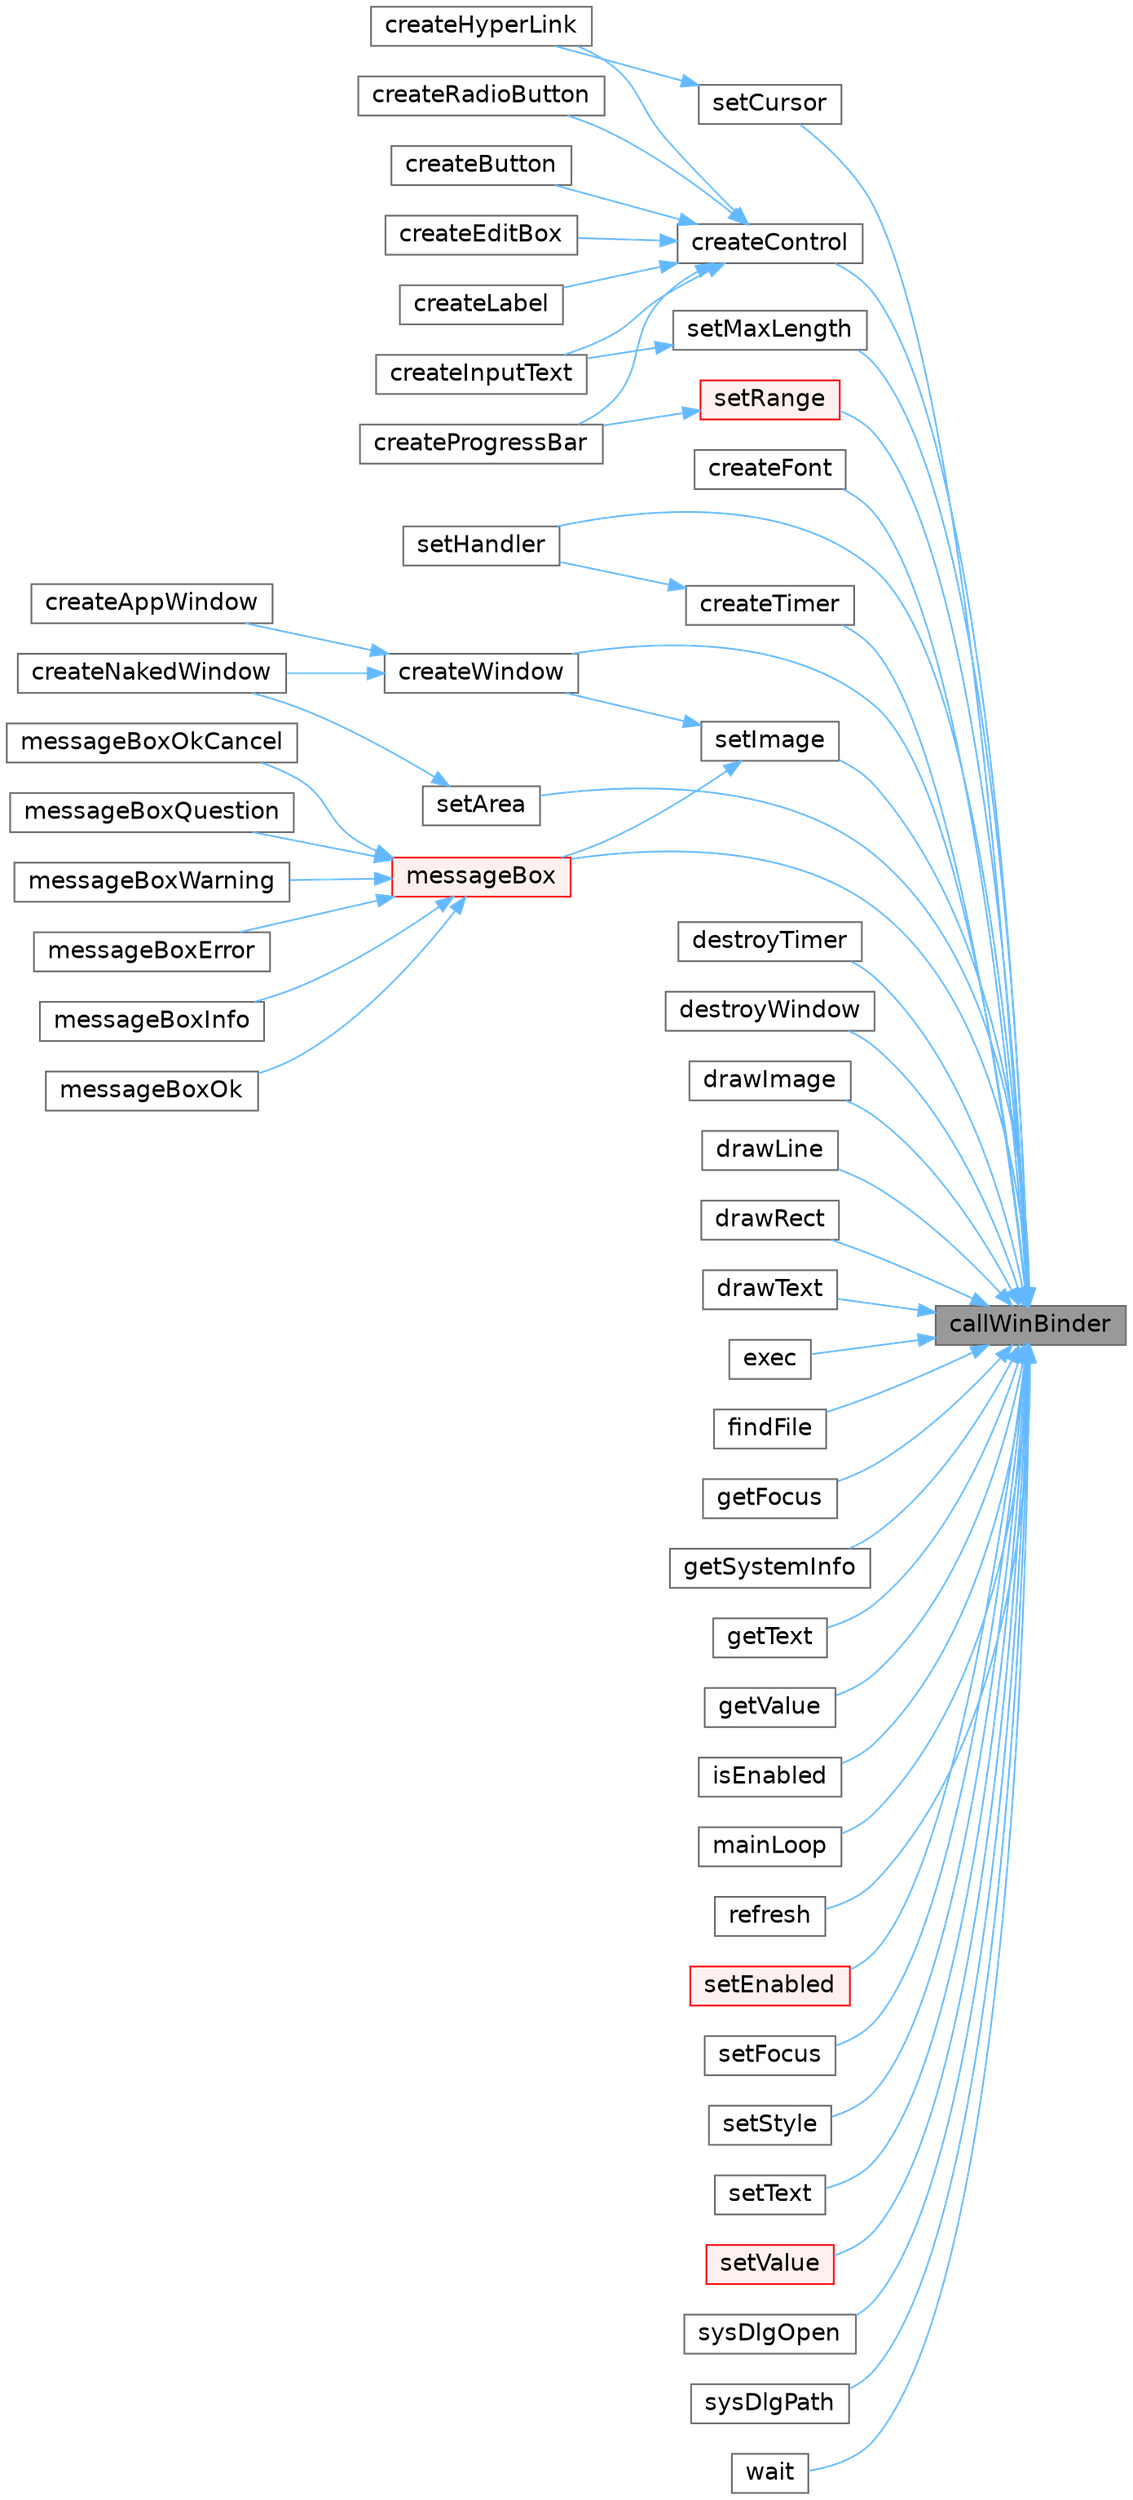 digraph "callWinBinder"
{
 // LATEX_PDF_SIZE
  bgcolor="transparent";
  edge [fontname=Helvetica,fontsize=14,labelfontname=Helvetica,labelfontsize=14];
  node [fontname=Helvetica,fontsize=14,shape=box,height=0.2,width=0.4];
  rankdir="RL";
  Node1 [id="Node000001",label="callWinBinder",height=0.2,width=0.4,color="gray40", fillcolor="grey60", style="filled", fontcolor="black",tooltip=" "];
  Node1 -> Node2 [id="edge1_Node000001_Node000002",dir="back",color="steelblue1",style="solid",tooltip=" "];
  Node2 [id="Node000002",label="createControl",height=0.2,width=0.4,color="grey40", fillcolor="white", style="filled",URL="$db/da5/classWinBinder.html#a6545cad6a94e3f95929eeca98ea88fab",tooltip=" "];
  Node2 -> Node3 [id="edge2_Node000002_Node000003",dir="back",color="steelblue1",style="solid",tooltip=" "];
  Node3 [id="Node000003",label="createButton",height=0.2,width=0.4,color="grey40", fillcolor="white", style="filled",URL="$db/da5/classWinBinder.html#a257298c1300e273b9d9d3fdaef6713d7",tooltip=" "];
  Node2 -> Node4 [id="edge3_Node000002_Node000004",dir="back",color="steelblue1",style="solid",tooltip=" "];
  Node4 [id="Node000004",label="createEditBox",height=0.2,width=0.4,color="grey40", fillcolor="white", style="filled",URL="$db/da5/classWinBinder.html#aa71bdd002e7532b3e5342111affb7fdf",tooltip=" "];
  Node2 -> Node5 [id="edge4_Node000002_Node000005",dir="back",color="steelblue1",style="solid",tooltip=" "];
  Node5 [id="Node000005",label="createHyperLink",height=0.2,width=0.4,color="grey40", fillcolor="white", style="filled",URL="$db/da5/classWinBinder.html#a8cdc4a0f9084b56af4cdfe79639c033c",tooltip=" "];
  Node2 -> Node6 [id="edge5_Node000002_Node000006",dir="back",color="steelblue1",style="solid",tooltip=" "];
  Node6 [id="Node000006",label="createInputText",height=0.2,width=0.4,color="grey40", fillcolor="white", style="filled",URL="$db/da5/classWinBinder.html#a4d502868d1a61c88d89bb14b0f2cf8a6",tooltip=" "];
  Node2 -> Node7 [id="edge6_Node000002_Node000007",dir="back",color="steelblue1",style="solid",tooltip=" "];
  Node7 [id="Node000007",label="createLabel",height=0.2,width=0.4,color="grey40", fillcolor="white", style="filled",URL="$db/da5/classWinBinder.html#acdb0c83e3e6d5c8ec61675448c8e377f",tooltip=" "];
  Node2 -> Node8 [id="edge7_Node000002_Node000008",dir="back",color="steelblue1",style="solid",tooltip=" "];
  Node8 [id="Node000008",label="createProgressBar",height=0.2,width=0.4,color="grey40", fillcolor="white", style="filled",URL="$db/da5/classWinBinder.html#a199792c1f6a882199ef76f64b4f67de0",tooltip=" "];
  Node2 -> Node9 [id="edge8_Node000002_Node000009",dir="back",color="steelblue1",style="solid",tooltip=" "];
  Node9 [id="Node000009",label="createRadioButton",height=0.2,width=0.4,color="grey40", fillcolor="white", style="filled",URL="$db/da5/classWinBinder.html#a93eb81a72cff0cc442853c65e06d4b85",tooltip=" "];
  Node1 -> Node10 [id="edge9_Node000001_Node000010",dir="back",color="steelblue1",style="solid",tooltip=" "];
  Node10 [id="Node000010",label="createFont",height=0.2,width=0.4,color="grey40", fillcolor="white", style="filled",URL="$db/da5/classWinBinder.html#a0c6d308d3d8e640a35bdaf58cfd8809c",tooltip=" "];
  Node1 -> Node11 [id="edge10_Node000001_Node000011",dir="back",color="steelblue1",style="solid",tooltip=" "];
  Node11 [id="Node000011",label="createTimer",height=0.2,width=0.4,color="grey40", fillcolor="white", style="filled",URL="$db/da5/classWinBinder.html#ad4b8e19347ad5e8051851939b5eea708",tooltip=" "];
  Node11 -> Node12 [id="edge11_Node000011_Node000012",dir="back",color="steelblue1",style="solid",tooltip=" "];
  Node12 [id="Node000012",label="setHandler",height=0.2,width=0.4,color="grey40", fillcolor="white", style="filled",URL="$db/da5/classWinBinder.html#a0b05f11c3c12cfbaa6e06add3028bae7",tooltip=" "];
  Node1 -> Node13 [id="edge12_Node000001_Node000013",dir="back",color="steelblue1",style="solid",tooltip=" "];
  Node13 [id="Node000013",label="createWindow",height=0.2,width=0.4,color="grey40", fillcolor="white", style="filled",URL="$db/da5/classWinBinder.html#ad64c18f071ca072c03c9773065e11aeb",tooltip=" "];
  Node13 -> Node14 [id="edge13_Node000013_Node000014",dir="back",color="steelblue1",style="solid",tooltip=" "];
  Node14 [id="Node000014",label="createAppWindow",height=0.2,width=0.4,color="grey40", fillcolor="white", style="filled",URL="$db/da5/classWinBinder.html#a4975e04fec391935b646d47c46dbd18d",tooltip=" "];
  Node13 -> Node15 [id="edge14_Node000013_Node000015",dir="back",color="steelblue1",style="solid",tooltip=" "];
  Node15 [id="Node000015",label="createNakedWindow",height=0.2,width=0.4,color="grey40", fillcolor="white", style="filled",URL="$db/da5/classWinBinder.html#a7eb7a3360e53e9db659e0179b30fe72e",tooltip=" "];
  Node1 -> Node16 [id="edge15_Node000001_Node000016",dir="back",color="steelblue1",style="solid",tooltip=" "];
  Node16 [id="Node000016",label="destroyTimer",height=0.2,width=0.4,color="grey40", fillcolor="white", style="filled",URL="$db/da5/classWinBinder.html#a2944b1c4faa9cb2a5ed2dee3bc4f0918",tooltip=" "];
  Node1 -> Node17 [id="edge16_Node000001_Node000017",dir="back",color="steelblue1",style="solid",tooltip=" "];
  Node17 [id="Node000017",label="destroyWindow",height=0.2,width=0.4,color="grey40", fillcolor="white", style="filled",URL="$db/da5/classWinBinder.html#aad9b4341f705cf1b7ec9c76468653cc6",tooltip=" "];
  Node1 -> Node18 [id="edge17_Node000001_Node000018",dir="back",color="steelblue1",style="solid",tooltip=" "];
  Node18 [id="Node000018",label="drawImage",height=0.2,width=0.4,color="grey40", fillcolor="white", style="filled",URL="$db/da5/classWinBinder.html#ada1ff4f6a9d905ddbf51272d5c38b7ff",tooltip=" "];
  Node1 -> Node19 [id="edge18_Node000001_Node000019",dir="back",color="steelblue1",style="solid",tooltip=" "];
  Node19 [id="Node000019",label="drawLine",height=0.2,width=0.4,color="grey40", fillcolor="white", style="filled",URL="$db/da5/classWinBinder.html#a109a4ff8fddc37affce5da3a363bb173",tooltip=" "];
  Node1 -> Node20 [id="edge19_Node000001_Node000020",dir="back",color="steelblue1",style="solid",tooltip=" "];
  Node20 [id="Node000020",label="drawRect",height=0.2,width=0.4,color="grey40", fillcolor="white", style="filled",URL="$db/da5/classWinBinder.html#a8cebce62fd96cc0f08550bc3ef17bdcc",tooltip=" "];
  Node1 -> Node21 [id="edge20_Node000001_Node000021",dir="back",color="steelblue1",style="solid",tooltip=" "];
  Node21 [id="Node000021",label="drawText",height=0.2,width=0.4,color="grey40", fillcolor="white", style="filled",URL="$db/da5/classWinBinder.html#a783c6900cf0e5b7eeb46f7b139ac05f8",tooltip=" "];
  Node1 -> Node22 [id="edge21_Node000001_Node000022",dir="back",color="steelblue1",style="solid",tooltip=" "];
  Node22 [id="Node000022",label="exec",height=0.2,width=0.4,color="grey40", fillcolor="white", style="filled",URL="$db/da5/classWinBinder.html#a96645fcac71111034660e35580beaeb0",tooltip=" "];
  Node1 -> Node23 [id="edge22_Node000001_Node000023",dir="back",color="steelblue1",style="solid",tooltip=" "];
  Node23 [id="Node000023",label="findFile",height=0.2,width=0.4,color="grey40", fillcolor="white", style="filled",URL="$db/da5/classWinBinder.html#a12a16ba66537e6273c56d0919d663660",tooltip=" "];
  Node1 -> Node24 [id="edge23_Node000001_Node000024",dir="back",color="steelblue1",style="solid",tooltip=" "];
  Node24 [id="Node000024",label="getFocus",height=0.2,width=0.4,color="grey40", fillcolor="white", style="filled",URL="$db/da5/classWinBinder.html#ae336bf78b137a69bbca0722ea40cb904",tooltip=" "];
  Node1 -> Node25 [id="edge24_Node000001_Node000025",dir="back",color="steelblue1",style="solid",tooltip=" "];
  Node25 [id="Node000025",label="getSystemInfo",height=0.2,width=0.4,color="grey40", fillcolor="white", style="filled",URL="$db/da5/classWinBinder.html#a4fca483f7bb8e43cd99849595763e741",tooltip=" "];
  Node1 -> Node26 [id="edge25_Node000001_Node000026",dir="back",color="steelblue1",style="solid",tooltip=" "];
  Node26 [id="Node000026",label="getText",height=0.2,width=0.4,color="grey40", fillcolor="white", style="filled",URL="$db/da5/classWinBinder.html#a51b40a63869ef29e1270a470b834cdb9",tooltip=" "];
  Node1 -> Node27 [id="edge26_Node000001_Node000027",dir="back",color="steelblue1",style="solid",tooltip=" "];
  Node27 [id="Node000027",label="getValue",height=0.2,width=0.4,color="grey40", fillcolor="white", style="filled",URL="$db/da5/classWinBinder.html#a088a4e37a03270759357ab480b804d69",tooltip=" "];
  Node1 -> Node28 [id="edge27_Node000001_Node000028",dir="back",color="steelblue1",style="solid",tooltip=" "];
  Node28 [id="Node000028",label="isEnabled",height=0.2,width=0.4,color="grey40", fillcolor="white", style="filled",URL="$db/da5/classWinBinder.html#a8d56f982a7ef7b0acaf8b733e3fee512",tooltip=" "];
  Node1 -> Node29 [id="edge28_Node000001_Node000029",dir="back",color="steelblue1",style="solid",tooltip=" "];
  Node29 [id="Node000029",label="mainLoop",height=0.2,width=0.4,color="grey40", fillcolor="white", style="filled",URL="$db/da5/classWinBinder.html#a8e3cac618ab33cd11314f6dd24ef3808",tooltip=" "];
  Node1 -> Node30 [id="edge29_Node000001_Node000030",dir="back",color="steelblue1",style="solid",tooltip=" "];
  Node30 [id="Node000030",label="messageBox",height=0.2,width=0.4,color="red", fillcolor="#FFF0F0", style="filled",URL="$db/da5/classWinBinder.html#a18321ed72ea2b46c1d8d1c823a7f138d",tooltip=" "];
  Node30 -> Node31 [id="edge30_Node000030_Node000031",dir="back",color="steelblue1",style="solid",tooltip=" "];
  Node31 [id="Node000031",label="messageBoxError",height=0.2,width=0.4,color="grey40", fillcolor="white", style="filled",URL="$db/da5/classWinBinder.html#a260276b5a4ccc0a55420533eb5fb4dd6",tooltip=" "];
  Node30 -> Node32 [id="edge31_Node000030_Node000032",dir="back",color="steelblue1",style="solid",tooltip=" "];
  Node32 [id="Node000032",label="messageBoxInfo",height=0.2,width=0.4,color="grey40", fillcolor="white", style="filled",URL="$db/da5/classWinBinder.html#a917f0254546bc5910cd202c1e8cc8bdf",tooltip=" "];
  Node30 -> Node33 [id="edge32_Node000030_Node000033",dir="back",color="steelblue1",style="solid",tooltip=" "];
  Node33 [id="Node000033",label="messageBoxOk",height=0.2,width=0.4,color="grey40", fillcolor="white", style="filled",URL="$db/da5/classWinBinder.html#a83c23c456625e0d13fbecfdc392c5b06",tooltip=" "];
  Node30 -> Node34 [id="edge33_Node000030_Node000034",dir="back",color="steelblue1",style="solid",tooltip=" "];
  Node34 [id="Node000034",label="messageBoxOkCancel",height=0.2,width=0.4,color="grey40", fillcolor="white", style="filled",URL="$db/da5/classWinBinder.html#ab8f7f79ec77819a4c65d7776eb512857",tooltip=" "];
  Node30 -> Node35 [id="edge34_Node000030_Node000035",dir="back",color="steelblue1",style="solid",tooltip=" "];
  Node35 [id="Node000035",label="messageBoxQuestion",height=0.2,width=0.4,color="grey40", fillcolor="white", style="filled",URL="$db/da5/classWinBinder.html#ac1f7e605a2b147db7ab47f3abbd8c4d3",tooltip=" "];
  Node30 -> Node36 [id="edge35_Node000030_Node000036",dir="back",color="steelblue1",style="solid",tooltip=" "];
  Node36 [id="Node000036",label="messageBoxWarning",height=0.2,width=0.4,color="grey40", fillcolor="white", style="filled",URL="$db/da5/classWinBinder.html#a7f2844c369aa5da44af01076f3917c14",tooltip=" "];
  Node1 -> Node39 [id="edge36_Node000001_Node000039",dir="back",color="steelblue1",style="solid",tooltip=" "];
  Node39 [id="Node000039",label="refresh",height=0.2,width=0.4,color="grey40", fillcolor="white", style="filled",URL="$db/da5/classWinBinder.html#a6f32e4b8f0dc1bd29de459e735904082",tooltip=" "];
  Node1 -> Node40 [id="edge37_Node000001_Node000040",dir="back",color="steelblue1",style="solid",tooltip=" "];
  Node40 [id="Node000040",label="setArea",height=0.2,width=0.4,color="grey40", fillcolor="white", style="filled",URL="$db/da5/classWinBinder.html#a5613c0a2ba80bffb0609d80eef6c4480",tooltip=" "];
  Node40 -> Node15 [id="edge38_Node000040_Node000015",dir="back",color="steelblue1",style="solid",tooltip=" "];
  Node1 -> Node41 [id="edge39_Node000001_Node000041",dir="back",color="steelblue1",style="solid",tooltip=" "];
  Node41 [id="Node000041",label="setCursor",height=0.2,width=0.4,color="grey40", fillcolor="white", style="filled",URL="$db/da5/classWinBinder.html#a00a1d86679b700f6da21f45d88023199",tooltip=" "];
  Node41 -> Node5 [id="edge40_Node000041_Node000005",dir="back",color="steelblue1",style="solid",tooltip=" "];
  Node1 -> Node42 [id="edge41_Node000001_Node000042",dir="back",color="steelblue1",style="solid",tooltip=" "];
  Node42 [id="Node000042",label="setEnabled",height=0.2,width=0.4,color="red", fillcolor="#FFF0F0", style="filled",URL="$db/da5/classWinBinder.html#afa8a0d38a261d067671454562bcf8f5d",tooltip=" "];
  Node1 -> Node44 [id="edge42_Node000001_Node000044",dir="back",color="steelblue1",style="solid",tooltip=" "];
  Node44 [id="Node000044",label="setFocus",height=0.2,width=0.4,color="grey40", fillcolor="white", style="filled",URL="$db/da5/classWinBinder.html#a7cf529110750a1851e263f035db2ff71",tooltip=" "];
  Node1 -> Node12 [id="edge43_Node000001_Node000012",dir="back",color="steelblue1",style="solid",tooltip=" "];
  Node1 -> Node45 [id="edge44_Node000001_Node000045",dir="back",color="steelblue1",style="solid",tooltip=" "];
  Node45 [id="Node000045",label="setImage",height=0.2,width=0.4,color="grey40", fillcolor="white", style="filled",URL="$db/da5/classWinBinder.html#a46517726d1fadaad0b4b0e0b06bc9682",tooltip=" "];
  Node45 -> Node13 [id="edge45_Node000045_Node000013",dir="back",color="steelblue1",style="solid",tooltip=" "];
  Node45 -> Node30 [id="edge46_Node000045_Node000030",dir="back",color="steelblue1",style="solid",tooltip=" "];
  Node1 -> Node46 [id="edge47_Node000001_Node000046",dir="back",color="steelblue1",style="solid",tooltip=" "];
  Node46 [id="Node000046",label="setMaxLength",height=0.2,width=0.4,color="grey40", fillcolor="white", style="filled",URL="$db/da5/classWinBinder.html#ad08af61c0ddf38bda32578e63b9e3e26",tooltip=" "];
  Node46 -> Node6 [id="edge48_Node000046_Node000006",dir="back",color="steelblue1",style="solid",tooltip=" "];
  Node1 -> Node47 [id="edge49_Node000001_Node000047",dir="back",color="steelblue1",style="solid",tooltip=" "];
  Node47 [id="Node000047",label="setRange",height=0.2,width=0.4,color="red", fillcolor="#FFF0F0", style="filled",URL="$db/da5/classWinBinder.html#a6f6d5c71c387ea1339a462882e8f37eb",tooltip=" "];
  Node47 -> Node8 [id="edge50_Node000047_Node000008",dir="back",color="steelblue1",style="solid",tooltip=" "];
  Node1 -> Node49 [id="edge51_Node000001_Node000049",dir="back",color="steelblue1",style="solid",tooltip=" "];
  Node49 [id="Node000049",label="setStyle",height=0.2,width=0.4,color="grey40", fillcolor="white", style="filled",URL="$db/da5/classWinBinder.html#a60c3da455866096389800981532d8c09",tooltip=" "];
  Node1 -> Node50 [id="edge52_Node000001_Node000050",dir="back",color="steelblue1",style="solid",tooltip=" "];
  Node50 [id="Node000050",label="setText",height=0.2,width=0.4,color="grey40", fillcolor="white", style="filled",URL="$db/da5/classWinBinder.html#a93dca35aa2050e1b5a73a0864c948cee",tooltip=" "];
  Node1 -> Node51 [id="edge53_Node000001_Node000051",dir="back",color="steelblue1",style="solid",tooltip=" "];
  Node51 [id="Node000051",label="setValue",height=0.2,width=0.4,color="red", fillcolor="#FFF0F0", style="filled",URL="$db/da5/classWinBinder.html#a46c32f5de3c080ffd22fae248b7f1189",tooltip=" "];
  Node1 -> Node55 [id="edge54_Node000001_Node000055",dir="back",color="steelblue1",style="solid",tooltip=" "];
  Node55 [id="Node000055",label="sysDlgOpen",height=0.2,width=0.4,color="grey40", fillcolor="white", style="filled",URL="$db/da5/classWinBinder.html#ac30b6f98feea09221cd5d5ea52908cc1",tooltip=" "];
  Node1 -> Node56 [id="edge55_Node000001_Node000056",dir="back",color="steelblue1",style="solid",tooltip=" "];
  Node56 [id="Node000056",label="sysDlgPath",height=0.2,width=0.4,color="grey40", fillcolor="white", style="filled",URL="$db/da5/classWinBinder.html#aaf7e73647b8aba54205aba20dfe1b00c",tooltip=" "];
  Node1 -> Node57 [id="edge56_Node000001_Node000057",dir="back",color="steelblue1",style="solid",tooltip=" "];
  Node57 [id="Node000057",label="wait",height=0.2,width=0.4,color="grey40", fillcolor="white", style="filled",URL="$db/da5/classWinBinder.html#a5add9e688c71c784b7bc0fab30797bf8",tooltip=" "];
}
